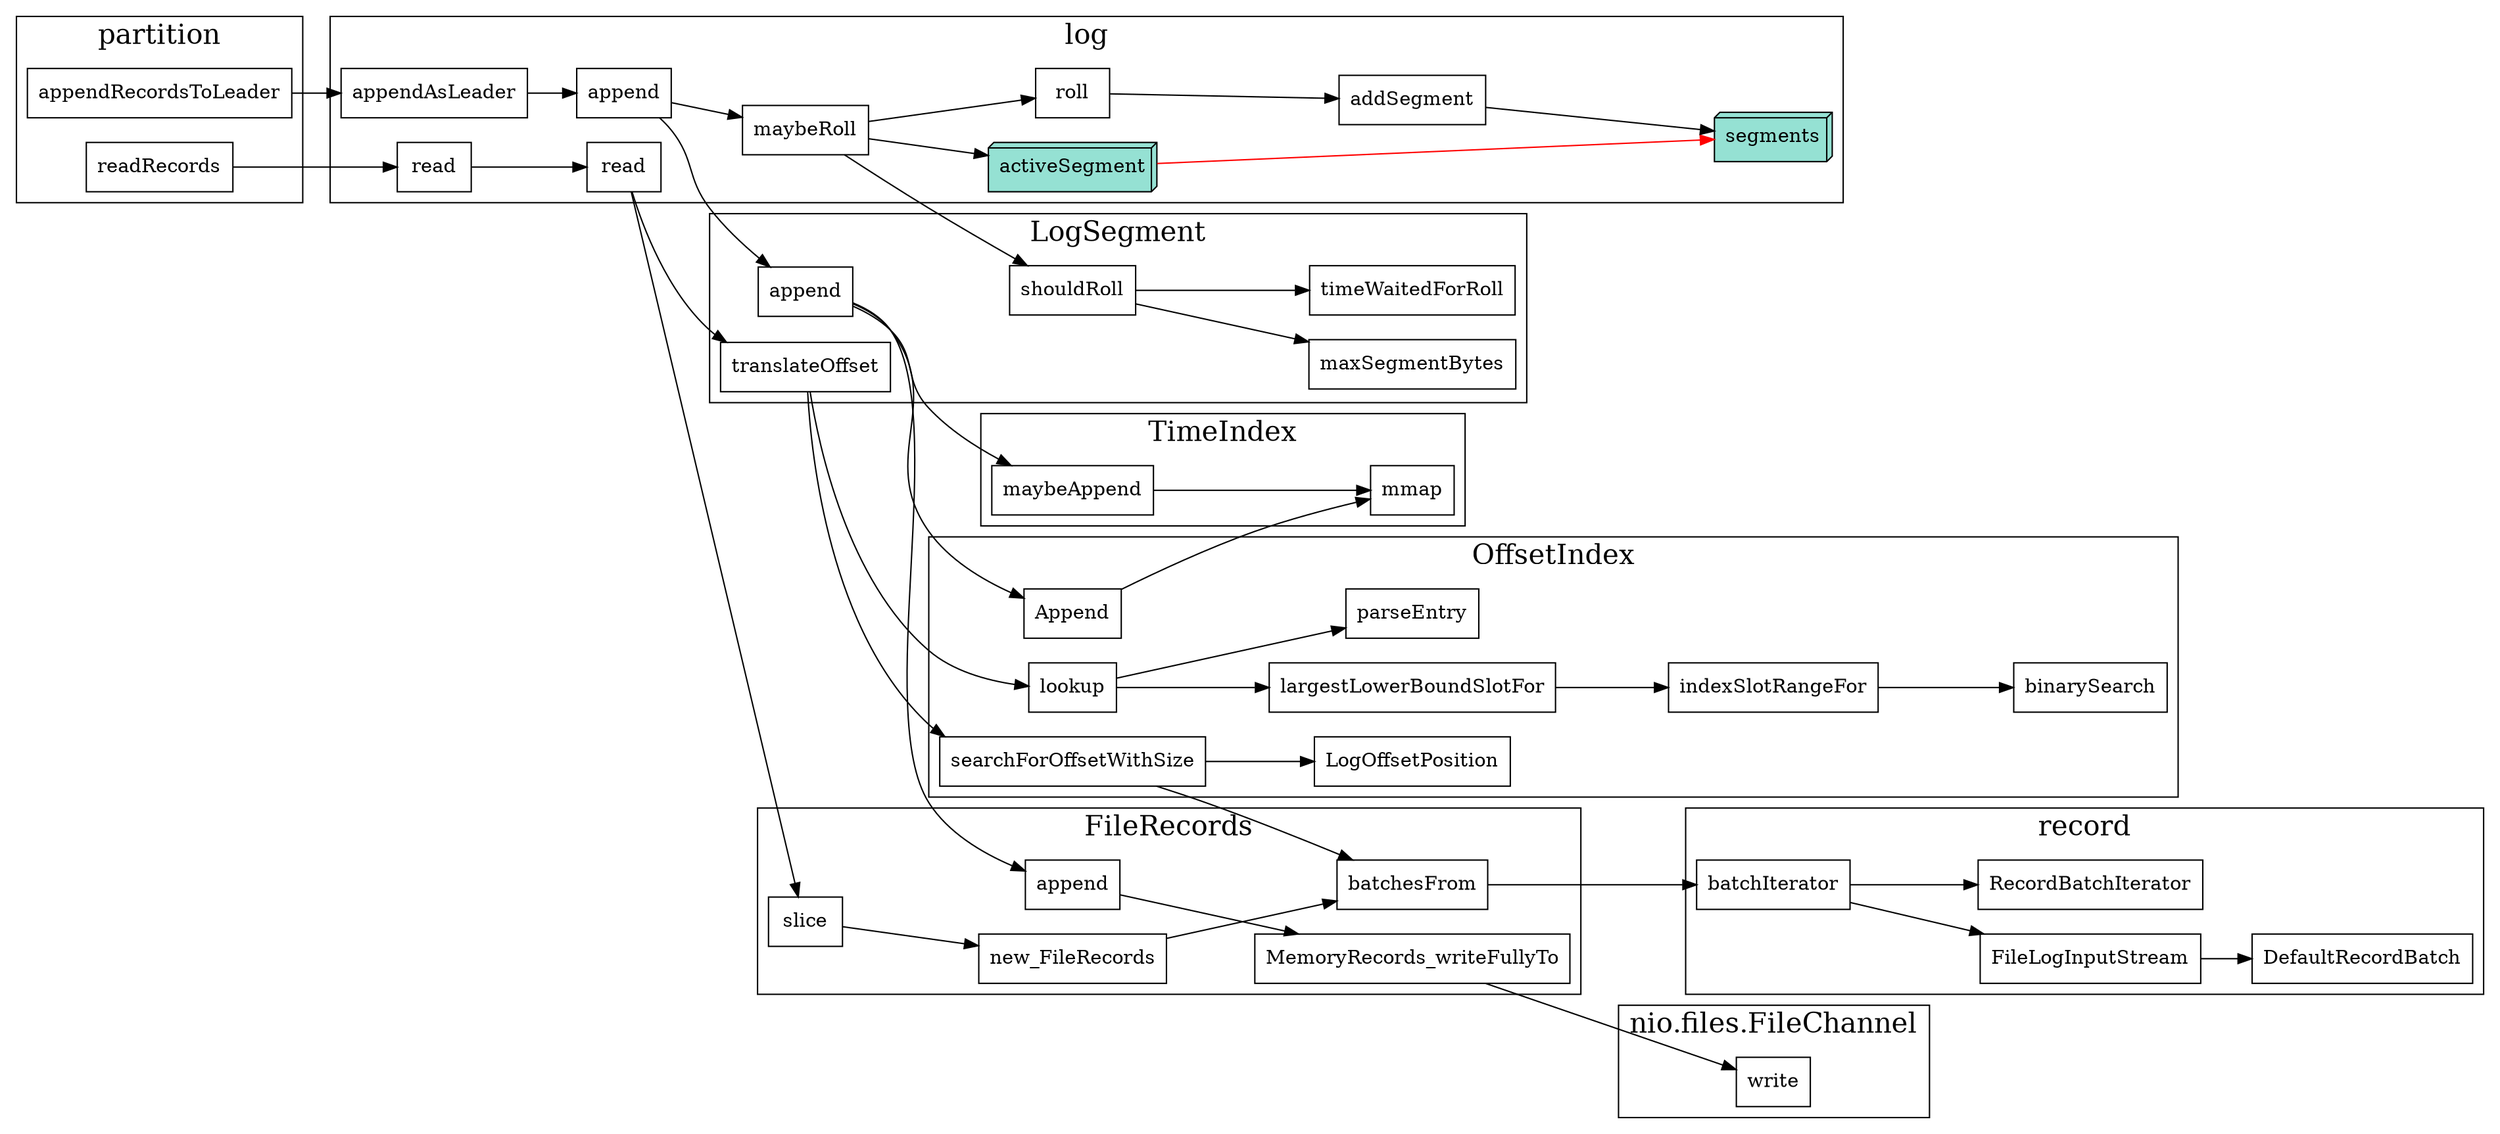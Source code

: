 digraph log_read_write {
  node[shape=box];
  newrank=true;
  rankdir=LR;
  subgraph cluster_log {
    graph[label="log";fontsize=20;];
  }

  subgraph cluster_channel {
    graph[label="nio.files.FileChannel";fontsize=20;];
    channel_write[label="write"];
  }
  subgraph cluster_record {
    graph[label="record";fontsize=20;];
    batchIterator -> FileLogInputStream -> DefaultRecordBatch;
    batchIterator -> RecordBatchIterator;
  }

  subgraph cluster_FileRecords {
    graph[label="FileRecords";fontsize=20;];
    FileRecords_append[label="append"];
    FileRecords_slice[label="slice"];
    FileRecords_append -> MemoryRecords_writeFullyTo -> channel_write;
    FileRecords_slice -> new_FileRecords -> batchesFrom;
    batchesFrom -> batchIterator;
  }

  subgraph cluster_TimeIndex {
    graph[label="TimeIndex";fontsize=20;];
    timeIndex_maybeAppend[label="maybeAppend"];
    timeIndex_maybeAppend -> mmap;
  }
  subgraph cluster_OffsetIndex {
    graph[label="OffsetIndex";fontsize=20;];
    offsetIndex_append[label="Append"];
    offsetIndex_lookup[label="lookup"];
    offsetIndex_append -> mmap;
    offsetIndex_lookup -> {
      largestLowerBoundSlotFor;
      parseEntry;
    };
    largestLowerBoundSlotFor -> indexSlotRangeFor -> binarySearch;
    searchForOffsetWithSize -> {
      batchesFrom;
      LogOffsetPosition;
    };
  }
  subgraph cluster_Segment {
    graph[label="LogSegment";fontsize=20;];
    segment_append[shape="record";
      label="{{
        append
      }}";
    ];
    segment_append -> {
      FileRecords_append;
      timeIndex_maybeAppend;
      offsetIndex_append;
    }
    segment_read[label="read"];
    segment_read -> {
      FileRecords_slice;
      translateOffset;
    }
    translateOffset -> {
      offsetIndex_lookup;
      searchForOffsetWithSize;
    };
    shouldRoll -> {
      maxSegmentBytes;
      timeWaitedForRoll;
    }
  }

  subgraph cluster_log {
    graph[label="log";fontsize=20;];
    localLog_read[label="read"];
    appendAsLeader -> append; 
    localLog_read -> segment_read;
    append -> {
      maybeRoll;
    }
    maybeRoll -> {
      activeSegment;
      roll;
    }
    roll -> addSegment;
    addSegment -> segments;
    activeSegment[
      fillcolor="#95e1d3"
      style=filled;
      shape=box3d;
      label="activeSegment"
    ];
    segments[
      fillcolor="#95e1d3"
      style=filled;
      shape=box3d;
      label="segments"
    ];
    activeSegment -> segments[color=red];
  }
  maybeRoll -> shouldRoll;
  append -> segment_append;

  subgraph cluster_partition {
    graph[label="partition";fontsize=20;];
    readRecords -> localLog_read;
    appendRecordsToLeader -> appendAsLeader;
  }
}
